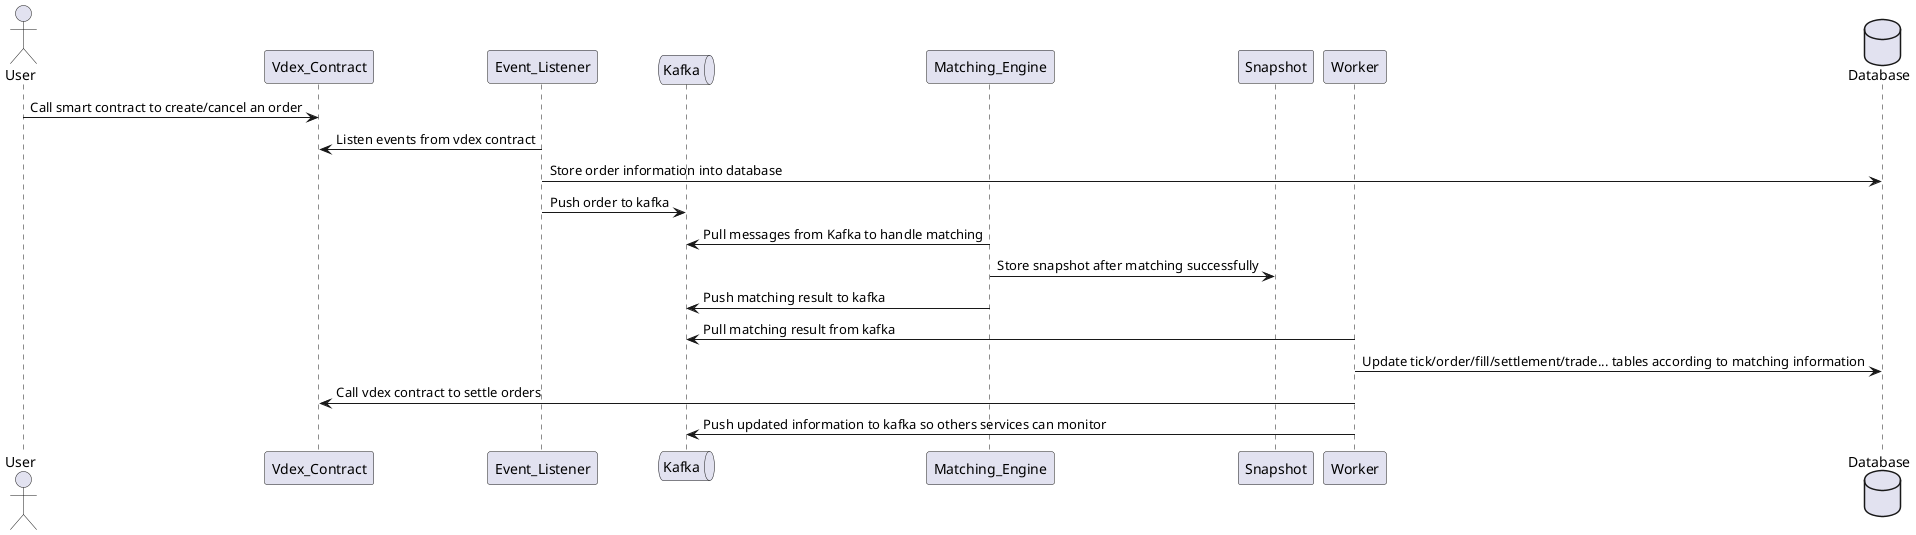 @startuml vdex
actor       User       
participant Vdex_Contract as VC
participant Event_Listener as EL
queue       Kafka       as K
participant Matching_Engine as ME
participant Snapshot as SS
participant Worker as WK
database    Database   as DB
User -> VC : Call smart contract to create/cancel an order
EL -> VC : Listen events from vdex contract
EL -> DB : Store order information into database
EL -> K : Push order to kafka
ME -> K : Pull messages from Kafka to handle matching
ME -> SS : Store snapshot after matching successfully
ME -> K : Push matching result to kafka
WK -> K : Pull matching result from kafka
WK -> DB : Update tick/order/fill/settlement/trade... tables according to matching information
WK -> VC : Call vdex contract to settle orders
WK -> K : Push updated information to kafka so others services can monitor
@enduml
